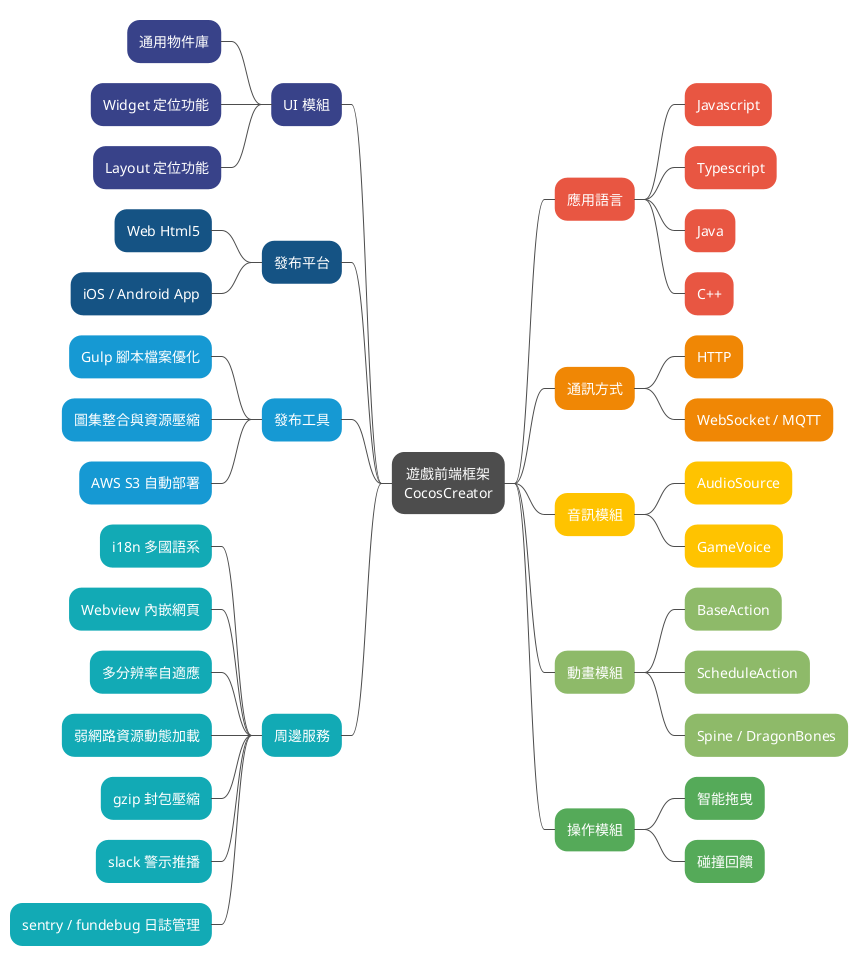 @startmindmap

<style>
mindmapDiagram {
    node {
        Padding 12
        Margin 10
        LineColor #4D4D4D
        BackgroundColor #4D4D4D
        FontColor white
        Shadowing 0
        HorizontalAlignment center
    }
    arrow {
        LineStyle 0
        LineColor #4D4D4D
    }
}
</style>

+ 遊戲前端框架\nCocosCreator

<style>
  node {
    BackGroundColor #E85642
    LineColor #E85642
  }
</style>
++ 應用語言
+++ Javascript
+++ Typescript
+++ Java
+++ C++

<style>
  node {
    BackGroundColor #F08705
    LineColor #F08705
  }
</style>
++ 通訊方式
+++ HTTP
+++ WebSocket / MQTT

<style>
  node {
    BackGroundColor #FFC300
    LineColor #FFC300
  }
</style>
++ 音訊模組
+++ AudioSource
+++ GameVoice

<style>
  node {
    BackGroundColor #8EBA69
    LineColor #8EBA69
  }
</style>
++ 動畫模組
+++ BaseAction
+++ ScheduleAction
+++ Spine / DragonBones

<style>
  node {
    BackGroundColor #55AA59
    LineColor #55AA59
  }
</style>
++ 操作模組
+++ 智能拖曳
+++ 碰撞回饋

<style>
  node {
    BackGroundColor #384289
    LineColor #384289
  }
</style>
-- UI 模組
--- 通用物件庫
--- Widget 定位功能
--- Layout 定位功能

<style>
  node {
    BackGroundColor #155384
    LineColor #155384
  }
</style>
-- 發布平台
--- Web Html5
--- iOS / Android App

<style>
  node {
    BackGroundColor #1699D3
    LineColor #1699D3
  }
</style>
-- 發布工具
--- Gulp 腳本檔案優化
--- 圖集整合與資源壓縮
--- AWS S3 自動部署

<style>
  node {
    BackGroundColor #12AAB5
    LineColor #12AAB5
  }
</style>
-- 周邊服務
--- i18n 多國語系
--- Webview 內嵌網頁
--- 多分辨率自適應
--- 弱網路資源動態加載
--- gzip 封包壓縮
--- slack 警示推播
--- sentry / fundebug 日誌管理

@endmindmap